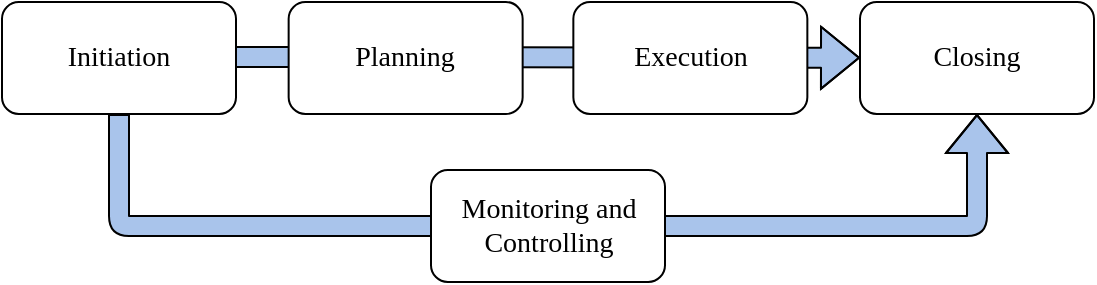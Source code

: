 <mxfile version="13.9.9" type="device"><diagram id="yjJwYBnOxj7XzYsyopmH" name="Seite-1"><mxGraphModel dx="1422" dy="822" grid="1" gridSize="10" guides="1" tooltips="1" connect="1" arrows="1" fold="1" page="1" pageScale="1" pageWidth="827" pageHeight="1169" math="0" shadow="0"><root><mxCell id="0"/><mxCell id="1" parent="0"/><mxCell id="IzbBO1wZC0JT2koBWF_f-7" value="Vordergrund" parent="0"/><mxCell id="IzbBO1wZC0JT2koBWF_f-6" value="" style="shape=flexArrow;endArrow=classic;html=1;strokeWidth=1;startSize=6;endSize=6;fillColor=#A9C4EB;" parent="IzbBO1wZC0JT2koBWF_f-7" target="IzbBO1wZC0JT2koBWF_f-4" edge="1"><mxGeometry x="134" y="230" width="50" height="50" as="geometry"><mxPoint x="188.6" y="257.533" as="sourcePoint"/><mxPoint x="449.412" y="257.533" as="targetPoint"/><Array as="points"><mxPoint x="286.1" y="257.533"/></Array></mxGeometry></mxCell><mxCell id="IzbBO1wZC0JT2koBWF_f-1" value="&lt;font style=&quot;font-size: 14px&quot; face=&quot;CMU Serif Roman&quot;&gt;Initiation&lt;/font&gt;" style="rounded=1;whiteSpace=wrap;html=1;" parent="IzbBO1wZC0JT2koBWF_f-7" vertex="1"><mxGeometry x="134" y="230" width="117" height="56" as="geometry"/></mxCell><mxCell id="IzbBO1wZC0JT2koBWF_f-2" value="&lt;font style=&quot;font-size: 14px&quot; face=&quot;CMU Serif Roman&quot;&gt;Planning&lt;/font&gt;" style="rounded=1;whiteSpace=wrap;html=1;" parent="IzbBO1wZC0JT2koBWF_f-7" vertex="1"><mxGeometry x="277.325" y="230" width="117" height="56" as="geometry"/></mxCell><mxCell id="IzbBO1wZC0JT2koBWF_f-3" value="&lt;font style=&quot;font-size: 14px&quot; face=&quot;CMU Serif Roman&quot;&gt;Execution&lt;/font&gt;" style="rounded=1;whiteSpace=wrap;html=1;" parent="IzbBO1wZC0JT2koBWF_f-7" vertex="1"><mxGeometry x="419.675" y="230" width="117" height="56" as="geometry"/></mxCell><mxCell id="IzbBO1wZC0JT2koBWF_f-4" value="&lt;font style=&quot;font-size: 14px&quot; face=&quot;CMU Serif Roman&quot;&gt;Closing&lt;/font&gt;" style="rounded=1;whiteSpace=wrap;html=1;" parent="IzbBO1wZC0JT2koBWF_f-7" vertex="1"><mxGeometry x="563" y="230" width="117" height="56" as="geometry"/></mxCell><mxCell id="IzbBO1wZC0JT2koBWF_f-9" value="" style="shape=flexArrow;endArrow=classic;html=1;strokeWidth=1;fillColor=#A9C4EB;gradientColor=none;exitX=0.5;exitY=1;exitDx=0;exitDy=0;entryX=0.5;entryY=1;entryDx=0;entryDy=0;" parent="IzbBO1wZC0JT2koBWF_f-7" source="IzbBO1wZC0JT2koBWF_f-1" target="IzbBO1wZC0JT2koBWF_f-4" edge="1"><mxGeometry x="134" y="230" width="50" height="50" as="geometry"><mxPoint x="247.1" y="379.333" as="sourcePoint"/><mxPoint x="705.35" y="342" as="targetPoint"/><Array as="points"><mxPoint x="192.5" y="342"/><mxPoint x="621.5" y="342"/></Array></mxGeometry></mxCell><mxCell id="IzbBO1wZC0JT2koBWF_f-5" value="&lt;font style=&quot;font-size: 14px&quot; face=&quot;CMU Serif Roman&quot;&gt;Monitoring and&lt;br&gt;Controlling&lt;/font&gt;" style="rounded=1;whiteSpace=wrap;html=1;" parent="IzbBO1wZC0JT2koBWF_f-7" vertex="1"><mxGeometry x="348.5" y="314" width="117" height="56" as="geometry"/></mxCell></root></mxGraphModel></diagram></mxfile>
